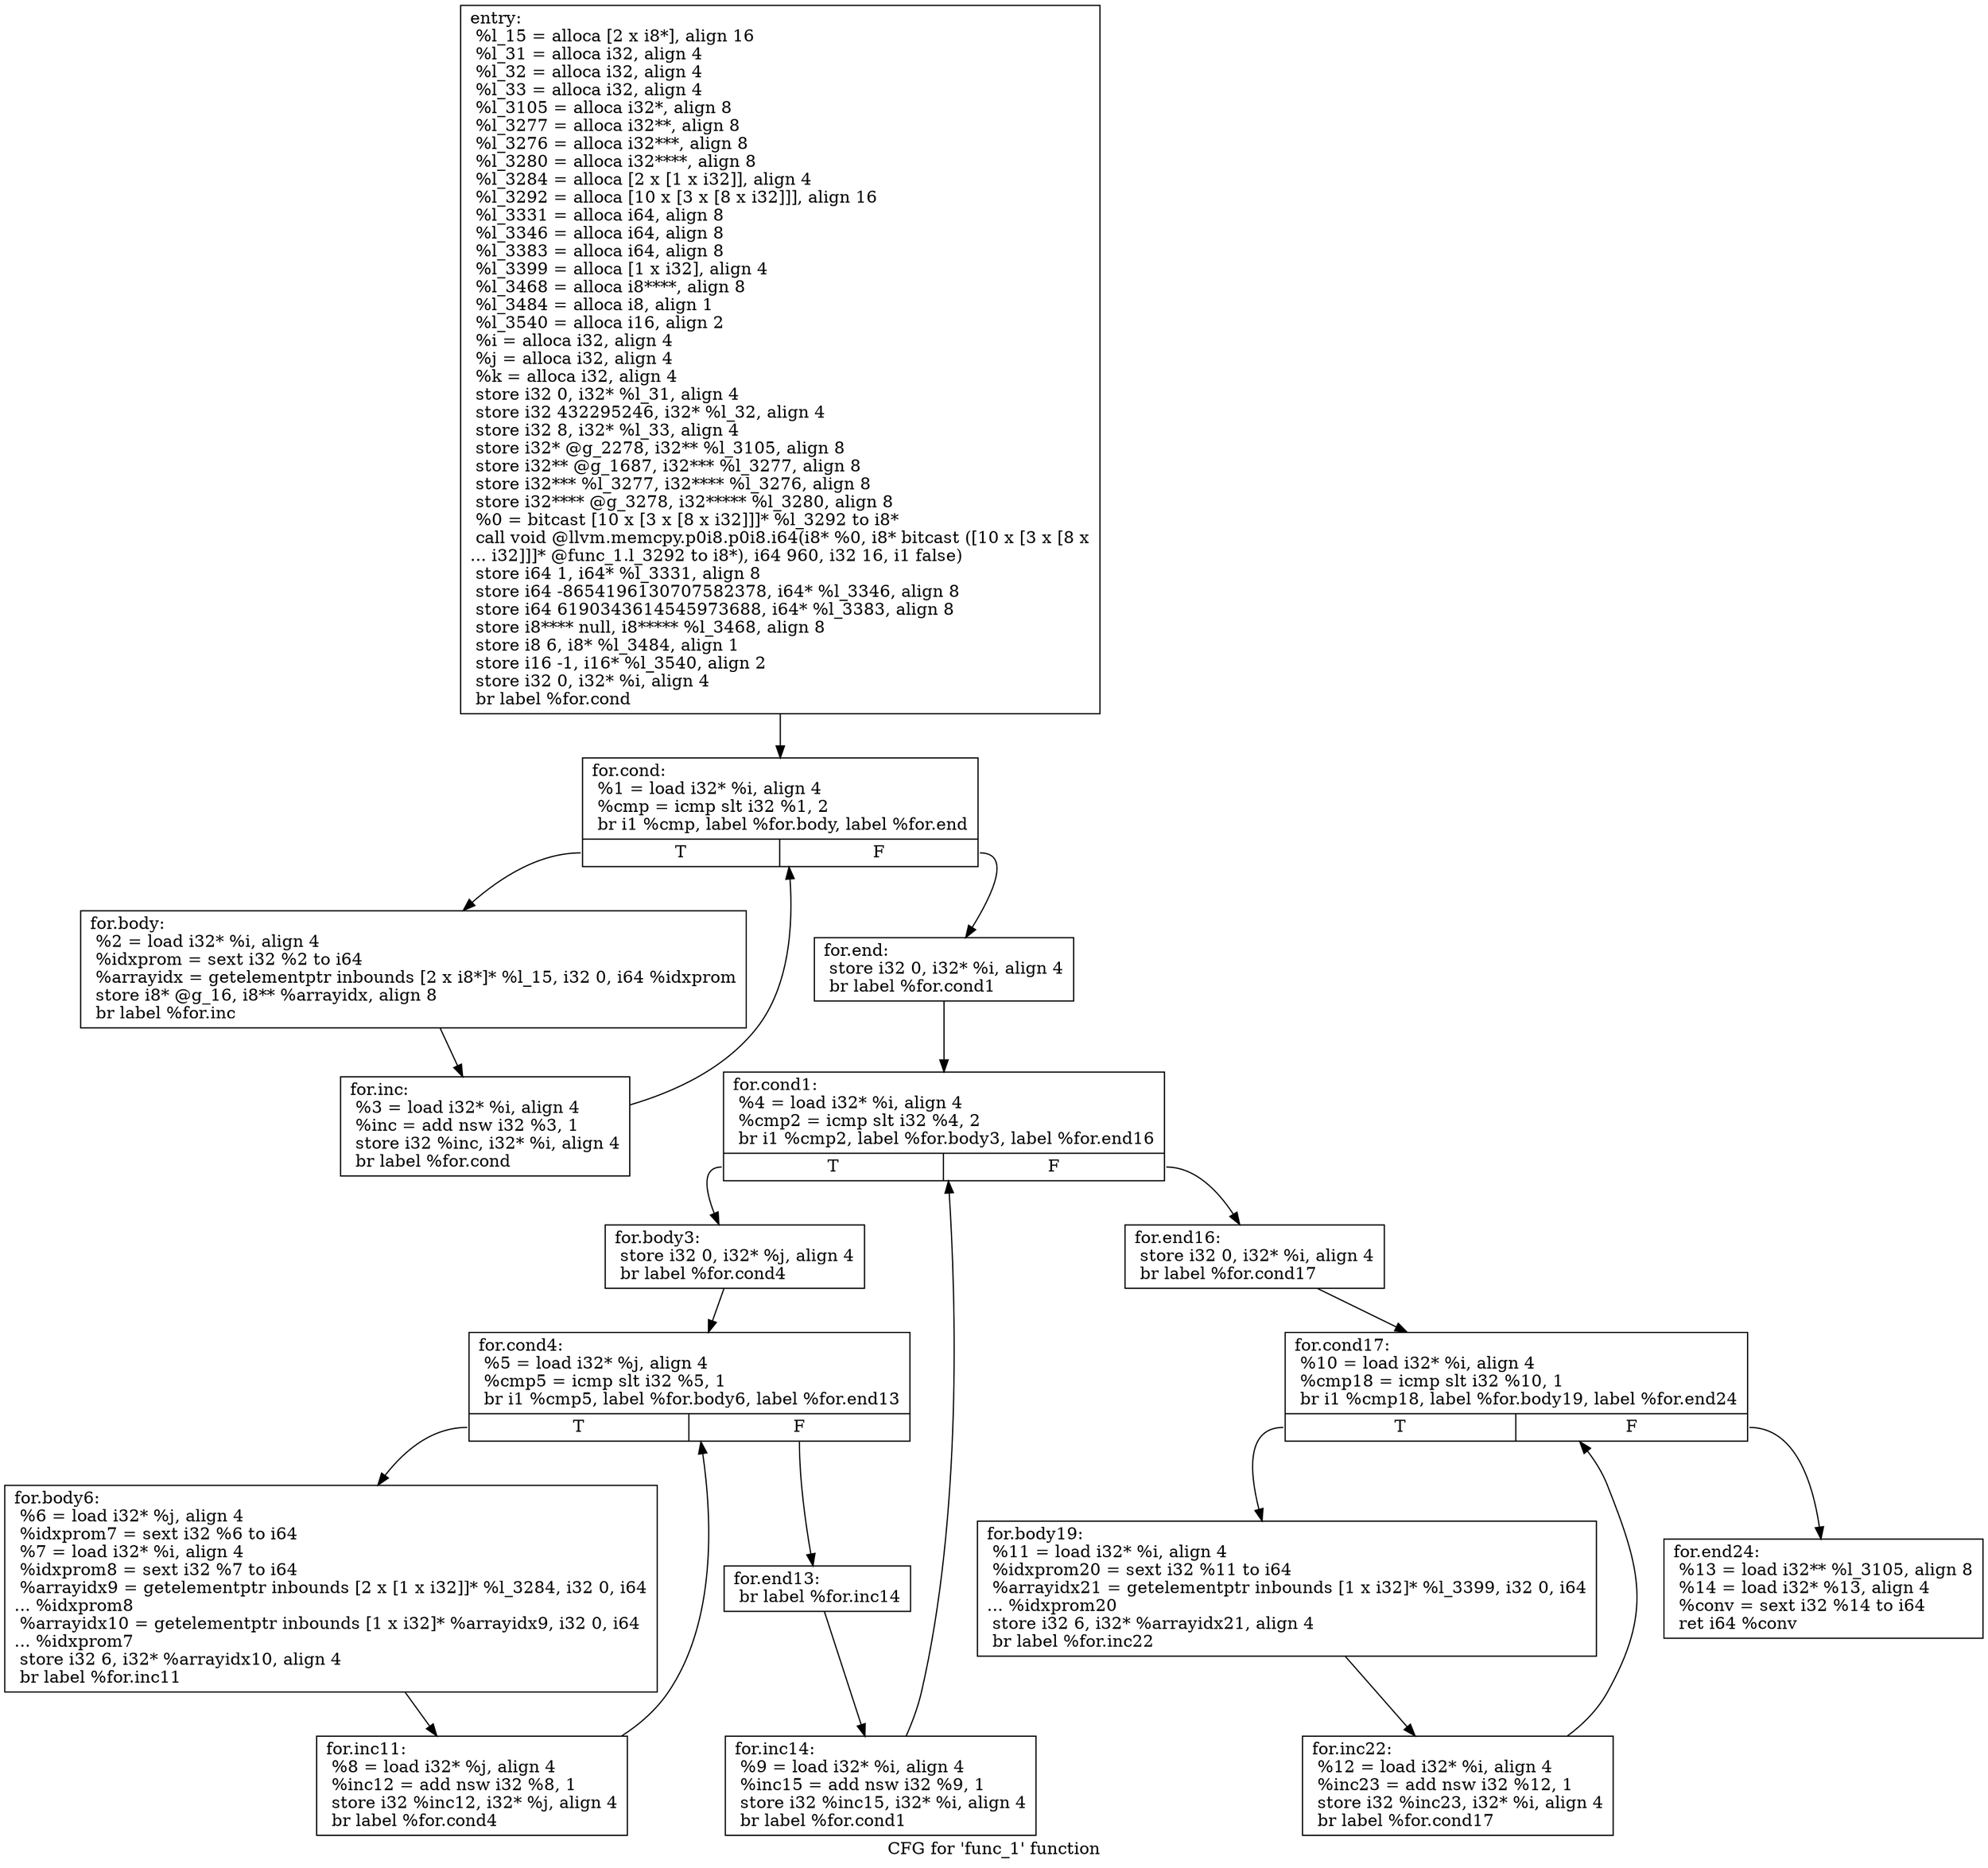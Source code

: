 digraph "CFG for 'func_1' function" {
	label="CFG for 'func_1' function";

	Node0xb7f8b00 [shape=record,label="{entry:\l  %l_15 = alloca [2 x i8*], align 16\l  %l_31 = alloca i32, align 4\l  %l_32 = alloca i32, align 4\l  %l_33 = alloca i32, align 4\l  %l_3105 = alloca i32*, align 8\l  %l_3277 = alloca i32**, align 8\l  %l_3276 = alloca i32***, align 8\l  %l_3280 = alloca i32****, align 8\l  %l_3284 = alloca [2 x [1 x i32]], align 4\l  %l_3292 = alloca [10 x [3 x [8 x i32]]], align 16\l  %l_3331 = alloca i64, align 8\l  %l_3346 = alloca i64, align 8\l  %l_3383 = alloca i64, align 8\l  %l_3399 = alloca [1 x i32], align 4\l  %l_3468 = alloca i8****, align 8\l  %l_3484 = alloca i8, align 1\l  %l_3540 = alloca i16, align 2\l  %i = alloca i32, align 4\l  %j = alloca i32, align 4\l  %k = alloca i32, align 4\l  store i32 0, i32* %l_31, align 4\l  store i32 432295246, i32* %l_32, align 4\l  store i32 8, i32* %l_33, align 4\l  store i32* @g_2278, i32** %l_3105, align 8\l  store i32** @g_1687, i32*** %l_3277, align 8\l  store i32*** %l_3277, i32**** %l_3276, align 8\l  store i32**** @g_3278, i32***** %l_3280, align 8\l  %0 = bitcast [10 x [3 x [8 x i32]]]* %l_3292 to i8*\l  call void @llvm.memcpy.p0i8.p0i8.i64(i8* %0, i8* bitcast ([10 x [3 x [8 x\l... i32]]]* @func_1.l_3292 to i8*), i64 960, i32 16, i1 false)\l  store i64 1, i64* %l_3331, align 8\l  store i64 -8654196130707582378, i64* %l_3346, align 8\l  store i64 6190343614545973688, i64* %l_3383, align 8\l  store i8**** null, i8***** %l_3468, align 8\l  store i8 6, i8* %l_3484, align 1\l  store i16 -1, i16* %l_3540, align 2\l  store i32 0, i32* %i, align 4\l  br label %for.cond\l}"];
	Node0xb7f8b00 -> Node0xb7f8b30;
	Node0xb7f8b30 [shape=record,label="{for.cond:                                         \l  %1 = load i32* %i, align 4\l  %cmp = icmp slt i32 %1, 2\l  br i1 %cmp, label %for.body, label %for.end\l|{<s0>T|<s1>F}}"];
	Node0xb7f8b30:s0 -> Node0xb7f8e00;
	Node0xb7f8b30:s1 -> Node0xb7f8e60;
	Node0xb7f8e00 [shape=record,label="{for.body:                                         \l  %2 = load i32* %i, align 4\l  %idxprom = sext i32 %2 to i64\l  %arrayidx = getelementptr inbounds [2 x i8*]* %l_15, i32 0, i64 %idxprom\l  store i8* @g_16, i8** %arrayidx, align 8\l  br label %for.inc\l}"];
	Node0xb7f8e00 -> Node0xb7f8e30;
	Node0xb7f8e30 [shape=record,label="{for.inc:                                          \l  %3 = load i32* %i, align 4\l  %inc = add nsw i32 %3, 1\l  store i32 %inc, i32* %i, align 4\l  br label %for.cond\l}"];
	Node0xb7f8e30 -> Node0xb7f8b30;
	Node0xb7f8e60 [shape=record,label="{for.end:                                          \l  store i32 0, i32* %i, align 4\l  br label %for.cond1\l}"];
	Node0xb7f8e60 -> Node0xb7f8e90;
	Node0xb7f8e90 [shape=record,label="{for.cond1:                                        \l  %4 = load i32* %i, align 4\l  %cmp2 = icmp slt i32 %4, 2\l  br i1 %cmp2, label %for.body3, label %for.end16\l|{<s0>T|<s1>F}}"];
	Node0xb7f8e90:s0 -> Node0xb7f8ec0;
	Node0xb7f8e90:s1 -> Node0xb7f8fe0;
	Node0xb7f8ec0 [shape=record,label="{for.body3:                                        \l  store i32 0, i32* %j, align 4\l  br label %for.cond4\l}"];
	Node0xb7f8ec0 -> Node0xb7f8ef0;
	Node0xb7f8ef0 [shape=record,label="{for.cond4:                                        \l  %5 = load i32* %j, align 4\l  %cmp5 = icmp slt i32 %5, 1\l  br i1 %cmp5, label %for.body6, label %for.end13\l|{<s0>T|<s1>F}}"];
	Node0xb7f8ef0:s0 -> Node0xb7f8f20;
	Node0xb7f8ef0:s1 -> Node0xb7f8f80;
	Node0xb7f8f20 [shape=record,label="{for.body6:                                        \l  %6 = load i32* %j, align 4\l  %idxprom7 = sext i32 %6 to i64\l  %7 = load i32* %i, align 4\l  %idxprom8 = sext i32 %7 to i64\l  %arrayidx9 = getelementptr inbounds [2 x [1 x i32]]* %l_3284, i32 0, i64\l... %idxprom8\l  %arrayidx10 = getelementptr inbounds [1 x i32]* %arrayidx9, i32 0, i64\l... %idxprom7\l  store i32 6, i32* %arrayidx10, align 4\l  br label %for.inc11\l}"];
	Node0xb7f8f20 -> Node0xb7f8f50;
	Node0xb7f8f50 [shape=record,label="{for.inc11:                                        \l  %8 = load i32* %j, align 4\l  %inc12 = add nsw i32 %8, 1\l  store i32 %inc12, i32* %j, align 4\l  br label %for.cond4\l}"];
	Node0xb7f8f50 -> Node0xb7f8ef0;
	Node0xb7f8f80 [shape=record,label="{for.end13:                                        \l  br label %for.inc14\l}"];
	Node0xb7f8f80 -> Node0xb7f8fb0;
	Node0xb7f8fb0 [shape=record,label="{for.inc14:                                        \l  %9 = load i32* %i, align 4\l  %inc15 = add nsw i32 %9, 1\l  store i32 %inc15, i32* %i, align 4\l  br label %for.cond1\l}"];
	Node0xb7f8fb0 -> Node0xb7f8e90;
	Node0xb7f8fe0 [shape=record,label="{for.end16:                                        \l  store i32 0, i32* %i, align 4\l  br label %for.cond17\l}"];
	Node0xb7f8fe0 -> Node0xb7f9010;
	Node0xb7f9010 [shape=record,label="{for.cond17:                                       \l  %10 = load i32* %i, align 4\l  %cmp18 = icmp slt i32 %10, 1\l  br i1 %cmp18, label %for.body19, label %for.end24\l|{<s0>T|<s1>F}}"];
	Node0xb7f9010:s0 -> Node0xb7f9040;
	Node0xb7f9010:s1 -> Node0xb7f90a0;
	Node0xb7f9040 [shape=record,label="{for.body19:                                       \l  %11 = load i32* %i, align 4\l  %idxprom20 = sext i32 %11 to i64\l  %arrayidx21 = getelementptr inbounds [1 x i32]* %l_3399, i32 0, i64\l... %idxprom20\l  store i32 6, i32* %arrayidx21, align 4\l  br label %for.inc22\l}"];
	Node0xb7f9040 -> Node0xb7f9070;
	Node0xb7f9070 [shape=record,label="{for.inc22:                                        \l  %12 = load i32* %i, align 4\l  %inc23 = add nsw i32 %12, 1\l  store i32 %inc23, i32* %i, align 4\l  br label %for.cond17\l}"];
	Node0xb7f9070 -> Node0xb7f9010;
	Node0xb7f90a0 [shape=record,label="{for.end24:                                        \l  %13 = load i32** %l_3105, align 8\l  %14 = load i32* %13, align 4\l  %conv = sext i32 %14 to i64\l  ret i64 %conv\l}"];
}
